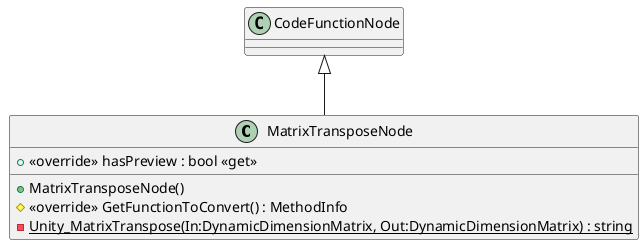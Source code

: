 @startuml
class MatrixTransposeNode {
    + MatrixTransposeNode()
    + <<override>> hasPreview : bool <<get>>
    # <<override>> GetFunctionToConvert() : MethodInfo
    {static} - Unity_MatrixTranspose(In:DynamicDimensionMatrix, Out:DynamicDimensionMatrix) : string
}
CodeFunctionNode <|-- MatrixTransposeNode
@enduml
